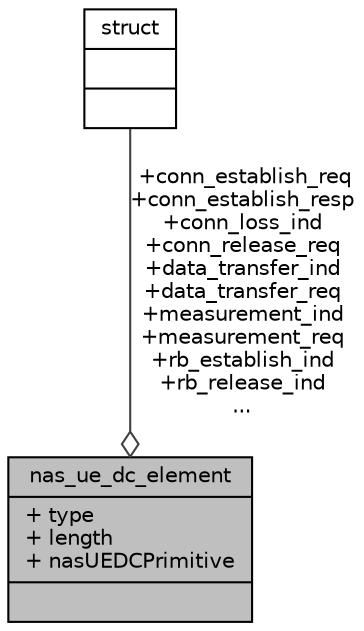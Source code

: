digraph "nas_ue_dc_element"
{
 // LATEX_PDF_SIZE
  edge [fontname="Helvetica",fontsize="10",labelfontname="Helvetica",labelfontsize="10"];
  node [fontname="Helvetica",fontsize="10",shape=record];
  Node1 [label="{nas_ue_dc_element\n|+ type\l+ length\l+ nasUEDCPrimitive\l|}",height=0.2,width=0.4,color="black", fillcolor="grey75", style="filled", fontcolor="black",tooltip=" "];
  Node2 -> Node1 [color="grey25",fontsize="10",style="solid",label=" +conn_establish_req\n+conn_establish_resp\n+conn_loss_ind\n+conn_release_req\n+data_transfer_ind\n+data_transfer_req\n+measurement_ind\n+measurement_req\n+rb_establish_ind\n+rb_release_ind\n..." ,arrowhead="odiamond",fontname="Helvetica"];
  Node2 [label="{struct\n||}",height=0.2,width=0.4,color="black", fillcolor="white", style="filled",URL="$structstruct.html",tooltip="holds vehicle id and initial pointer to the head of the linked list in hastable"];
}
